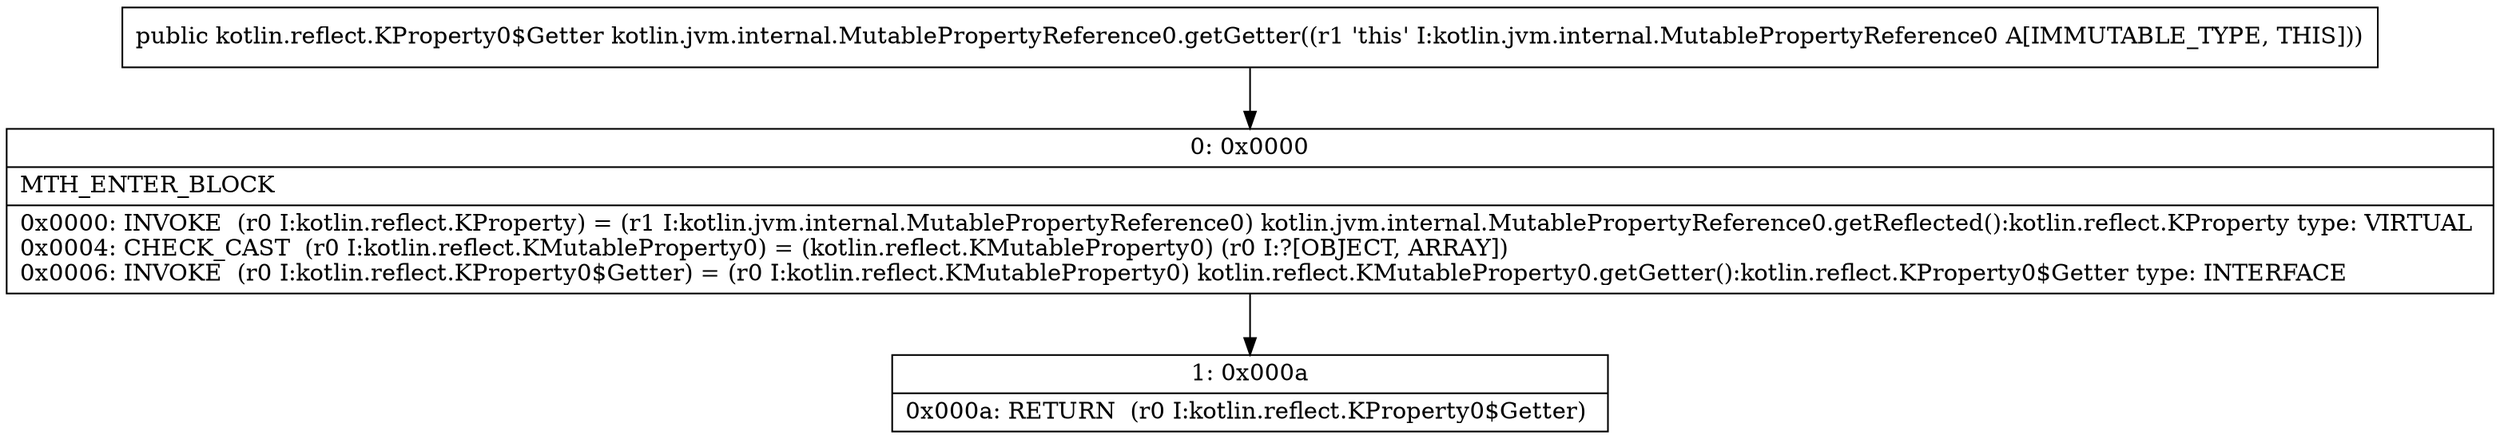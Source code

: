 digraph "CFG forkotlin.jvm.internal.MutablePropertyReference0.getGetter()Lkotlin\/reflect\/KProperty0$Getter;" {
Node_0 [shape=record,label="{0\:\ 0x0000|MTH_ENTER_BLOCK\l|0x0000: INVOKE  (r0 I:kotlin.reflect.KProperty) = (r1 I:kotlin.jvm.internal.MutablePropertyReference0) kotlin.jvm.internal.MutablePropertyReference0.getReflected():kotlin.reflect.KProperty type: VIRTUAL \l0x0004: CHECK_CAST  (r0 I:kotlin.reflect.KMutableProperty0) = (kotlin.reflect.KMutableProperty0) (r0 I:?[OBJECT, ARRAY]) \l0x0006: INVOKE  (r0 I:kotlin.reflect.KProperty0$Getter) = (r0 I:kotlin.reflect.KMutableProperty0) kotlin.reflect.KMutableProperty0.getGetter():kotlin.reflect.KProperty0$Getter type: INTERFACE \l}"];
Node_1 [shape=record,label="{1\:\ 0x000a|0x000a: RETURN  (r0 I:kotlin.reflect.KProperty0$Getter) \l}"];
MethodNode[shape=record,label="{public kotlin.reflect.KProperty0$Getter kotlin.jvm.internal.MutablePropertyReference0.getGetter((r1 'this' I:kotlin.jvm.internal.MutablePropertyReference0 A[IMMUTABLE_TYPE, THIS])) }"];
MethodNode -> Node_0;
Node_0 -> Node_1;
}

